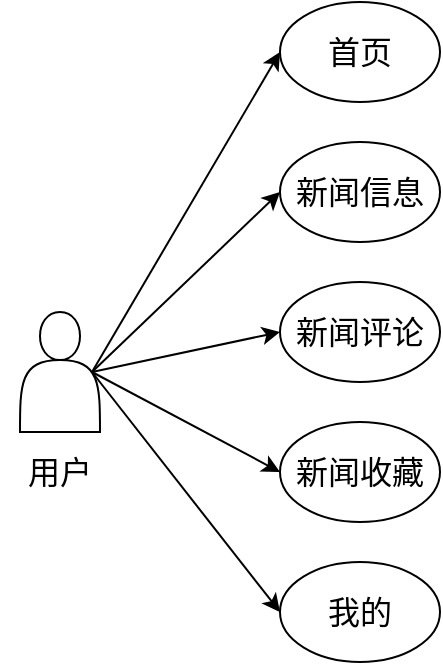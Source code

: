<mxfile version="27.0.1">
  <diagram name="第 1 页" id="zOPOcJ6bVxZYPSeWJW3D">
    <mxGraphModel dx="931" dy="515" grid="1" gridSize="10" guides="1" tooltips="1" connect="1" arrows="1" fold="1" page="1" pageScale="1" pageWidth="827" pageHeight="1169" math="0" shadow="0">
      <root>
        <mxCell id="0" />
        <mxCell id="1" parent="0" />
        <mxCell id="Emf_jcTMhuAK1DKgf8AR-7" style="rounded=0;orthogonalLoop=1;jettySize=auto;html=1;exitX=0.9;exitY=0.5;exitDx=0;exitDy=0;exitPerimeter=0;entryX=0;entryY=0.5;entryDx=0;entryDy=0;" edge="1" parent="1" source="Emf_jcTMhuAK1DKgf8AR-2" target="Emf_jcTMhuAK1DKgf8AR-5">
          <mxGeometry relative="1" as="geometry" />
        </mxCell>
        <mxCell id="Emf_jcTMhuAK1DKgf8AR-12" style="rounded=0;orthogonalLoop=1;jettySize=auto;html=1;exitX=0.9;exitY=0.5;exitDx=0;exitDy=0;exitPerimeter=0;entryX=0;entryY=0.5;entryDx=0;entryDy=0;" edge="1" parent="1" source="Emf_jcTMhuAK1DKgf8AR-2" target="Emf_jcTMhuAK1DKgf8AR-8">
          <mxGeometry relative="1" as="geometry" />
        </mxCell>
        <mxCell id="Emf_jcTMhuAK1DKgf8AR-13" style="rounded=0;orthogonalLoop=1;jettySize=auto;html=1;exitX=0.9;exitY=0.5;exitDx=0;exitDy=0;exitPerimeter=0;entryX=0;entryY=0.5;entryDx=0;entryDy=0;" edge="1" parent="1" source="Emf_jcTMhuAK1DKgf8AR-2" target="Emf_jcTMhuAK1DKgf8AR-9">
          <mxGeometry relative="1" as="geometry" />
        </mxCell>
        <mxCell id="Emf_jcTMhuAK1DKgf8AR-14" style="rounded=0;orthogonalLoop=1;jettySize=auto;html=1;exitX=0.9;exitY=0.5;exitDx=0;exitDy=0;exitPerimeter=0;entryX=0;entryY=0.5;entryDx=0;entryDy=0;" edge="1" parent="1" source="Emf_jcTMhuAK1DKgf8AR-2" target="Emf_jcTMhuAK1DKgf8AR-10">
          <mxGeometry relative="1" as="geometry" />
        </mxCell>
        <mxCell id="Emf_jcTMhuAK1DKgf8AR-15" style="rounded=0;orthogonalLoop=1;jettySize=auto;html=1;exitX=0.9;exitY=0.5;exitDx=0;exitDy=0;exitPerimeter=0;entryX=0;entryY=0.5;entryDx=0;entryDy=0;" edge="1" parent="1" source="Emf_jcTMhuAK1DKgf8AR-2" target="Emf_jcTMhuAK1DKgf8AR-11">
          <mxGeometry relative="1" as="geometry" />
        </mxCell>
        <mxCell id="Emf_jcTMhuAK1DKgf8AR-2" value="" style="shape=actor;whiteSpace=wrap;html=1;" vertex="1" parent="1">
          <mxGeometry x="130" y="410" width="40" height="60" as="geometry" />
        </mxCell>
        <mxCell id="Emf_jcTMhuAK1DKgf8AR-3" value="&lt;font style=&quot;font-size: 16px;&quot; face=&quot;Times New Roman&quot;&gt;用户&lt;/font&gt;" style="text;html=1;align=center;verticalAlign=middle;whiteSpace=wrap;rounded=0;" vertex="1" parent="1">
          <mxGeometry x="120" y="475" width="60" height="30" as="geometry" />
        </mxCell>
        <mxCell id="Emf_jcTMhuAK1DKgf8AR-5" value="首页" style="ellipse;whiteSpace=wrap;html=1;fontSize=16;fontFamily=Times New Roman;" vertex="1" parent="1">
          <mxGeometry x="260" y="255" width="80" height="50" as="geometry" />
        </mxCell>
        <mxCell id="Emf_jcTMhuAK1DKgf8AR-8" value="新闻信息" style="ellipse;whiteSpace=wrap;html=1;fontSize=16;fontFamily=Times New Roman;" vertex="1" parent="1">
          <mxGeometry x="260" y="325" width="80" height="50" as="geometry" />
        </mxCell>
        <mxCell id="Emf_jcTMhuAK1DKgf8AR-9" value="新闻评论" style="ellipse;whiteSpace=wrap;html=1;fontSize=16;fontFamily=Times New Roman;" vertex="1" parent="1">
          <mxGeometry x="260" y="395" width="80" height="50" as="geometry" />
        </mxCell>
        <mxCell id="Emf_jcTMhuAK1DKgf8AR-10" value="新闻收藏" style="ellipse;whiteSpace=wrap;html=1;fontSize=16;fontFamily=Times New Roman;" vertex="1" parent="1">
          <mxGeometry x="260" y="465" width="80" height="50" as="geometry" />
        </mxCell>
        <mxCell id="Emf_jcTMhuAK1DKgf8AR-11" value="我的" style="ellipse;whiteSpace=wrap;html=1;fontSize=16;fontFamily=Times New Roman;" vertex="1" parent="1">
          <mxGeometry x="260" y="535" width="80" height="50" as="geometry" />
        </mxCell>
      </root>
    </mxGraphModel>
  </diagram>
</mxfile>
